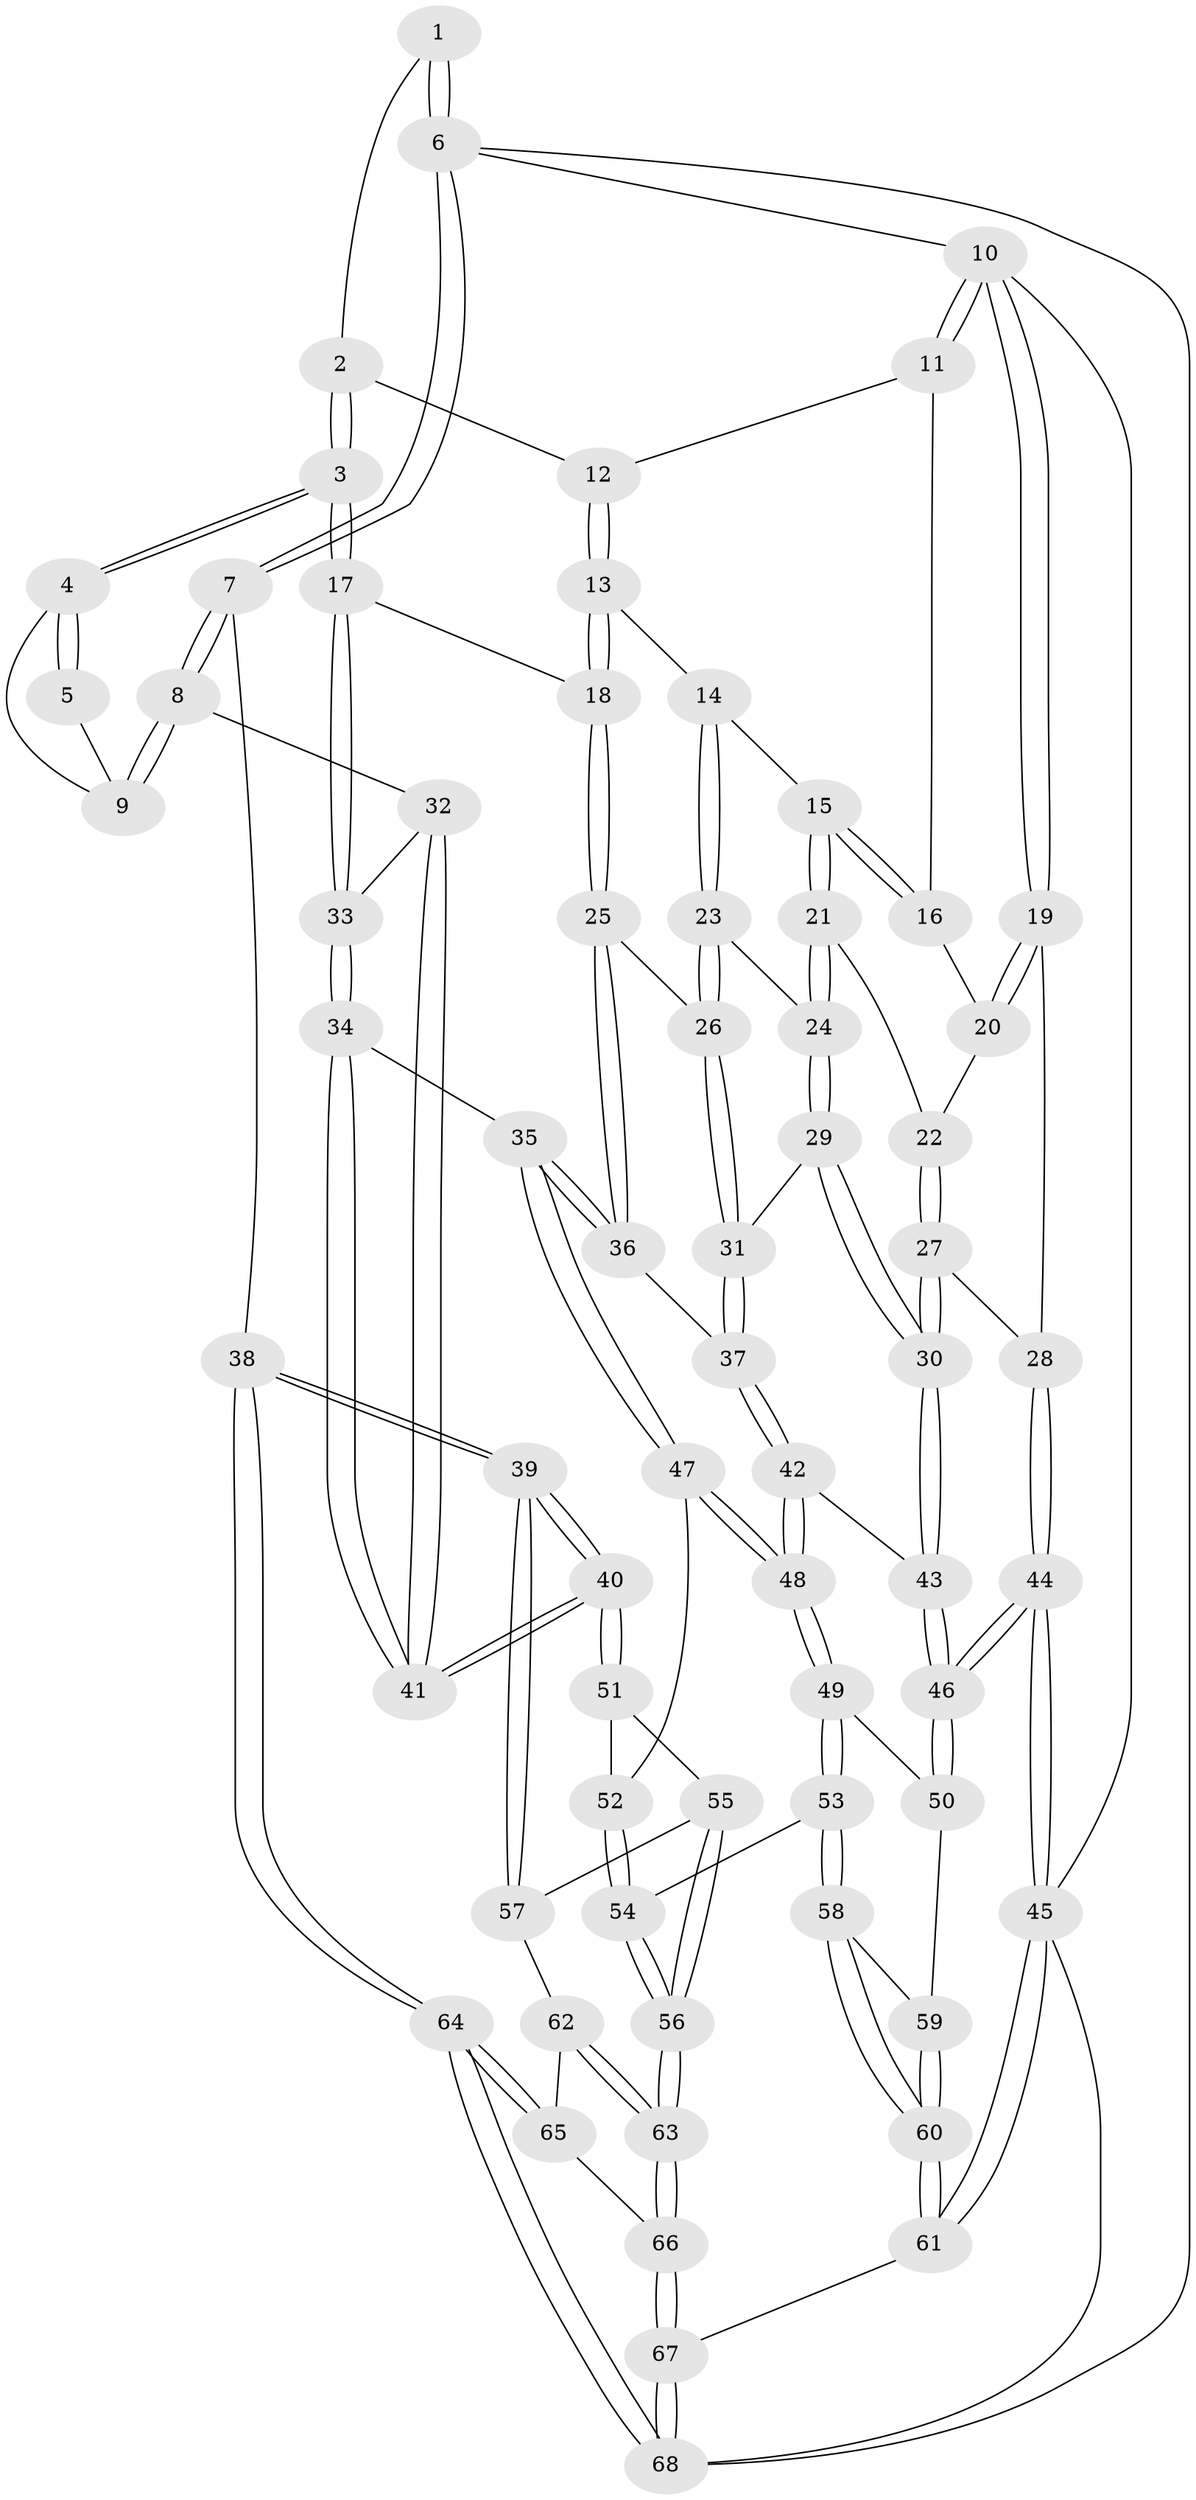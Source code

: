 // coarse degree distribution, {4: 0.4594594594594595, 2: 0.02702702702702703, 6: 0.13513513513513514, 5: 0.2702702702702703, 3: 0.10810810810810811}
// Generated by graph-tools (version 1.1) at 2025/42/03/06/25 10:42:29]
// undirected, 68 vertices, 167 edges
graph export_dot {
graph [start="1"]
  node [color=gray90,style=filled];
  1 [pos="+1+0"];
  2 [pos="+0.5938031223393676+0"];
  3 [pos="+0.7011961476398486+0.18049950773018988"];
  4 [pos="+0.7024157760962435+0.1804074477959309"];
  5 [pos="+0.8885374237902129+0"];
  6 [pos="+1+0"];
  7 [pos="+1+0.28766826973994414"];
  8 [pos="+0.9769871442917163+0.25556671130383424"];
  9 [pos="+0.8765457942637521+0.2012909450300363"];
  10 [pos="+0+0"];
  11 [pos="+0.30245214467425485+0"];
  12 [pos="+0.4827421898259738+0"];
  13 [pos="+0.4092647675661203+0.10319144841164615"];
  14 [pos="+0.39334505347945914+0.11889918335362483"];
  15 [pos="+0.34416661367110446+0.1194293866375791"];
  16 [pos="+0.2576835899573713+0.10497195630212523"];
  17 [pos="+0.6768345071606051+0.2093004376980626"];
  18 [pos="+0.5970987624819707+0.2093502442873621"];
  19 [pos="+0+0"];
  20 [pos="+0.22477252710836396+0.10695615051835544"];
  21 [pos="+0.23006715118392002+0.2436473480082837"];
  22 [pos="+0.22555581923207338+0.24287313072625816"];
  23 [pos="+0.38349469946616216+0.21932021951422662"];
  24 [pos="+0.26318255947707375+0.25992112971867554"];
  25 [pos="+0.4797712332734013+0.30371603685976223"];
  26 [pos="+0.390825545314133+0.2408162358062742"];
  27 [pos="+0.1452637763575135+0.2728101612318689"];
  28 [pos="+0+0"];
  29 [pos="+0.29219629956936677+0.3511721643971776"];
  30 [pos="+0.16398811105712746+0.38466032977446185"];
  31 [pos="+0.3340570577538549+0.36662293704926413"];
  32 [pos="+0.8032678567225114+0.36745764687358173"];
  33 [pos="+0.6799479731165552+0.33125963099678296"];
  34 [pos="+0.632948236059273+0.44113684389254576"];
  35 [pos="+0.5874842782134678+0.45851943866172085"];
  36 [pos="+0.48591609632182514+0.39464422502943447"];
  37 [pos="+0.3675025997840645+0.4232317557277048"];
  38 [pos="+1+0.7219645357585613"];
  39 [pos="+1+0.6990402344160171"];
  40 [pos="+0.9102240311935813+0.6436073337633812"];
  41 [pos="+0.8926458377798483+0.6258648705511812"];
  42 [pos="+0.34109548586078065+0.48843416830983627"];
  43 [pos="+0.14895650484750766+0.422986779152438"];
  44 [pos="+0+0.5803737672798537"];
  45 [pos="+0+1"];
  46 [pos="+0.01619386144598214+0.5578263744118338"];
  47 [pos="+0.560296000327058+0.5167299591979213"];
  48 [pos="+0.3451511217036492+0.5551857343664055"];
  49 [pos="+0.32909319050544944+0.5999876096464006"];
  50 [pos="+0.04110883322646497+0.5676410608619911"];
  51 [pos="+0.602421155974188+0.667770274752331"];
  52 [pos="+0.560083262220183+0.5361307145936237"];
  53 [pos="+0.37294008048094446+0.7169740884891215"];
  54 [pos="+0.37506019510646504+0.7175759009618703"];
  55 [pos="+0.5970705256560077+0.6753094656796205"];
  56 [pos="+0.4560203916033891+0.7604383683384122"];
  57 [pos="+0.6392555258421359+0.7740663343722778"];
  58 [pos="+0.35507838070483466+0.7314118967607467"];
  59 [pos="+0.13801918507324606+0.671064421275505"];
  60 [pos="+0.2427777860516934+0.8443349899213819"];
  61 [pos="+0.06275052959321802+1"];
  62 [pos="+0.6361809398118473+0.7854741272670641"];
  63 [pos="+0.5038157111583219+0.856607454819534"];
  64 [pos="+1+0.9383740486298995"];
  65 [pos="+0.6859554107788092+0.8640647880119419"];
  66 [pos="+0.5166352400992824+0.9162006883947342"];
  67 [pos="+0.48469308804512684+1"];
  68 [pos="+1+1"];
  1 -- 2;
  1 -- 6;
  1 -- 6;
  2 -- 3;
  2 -- 3;
  2 -- 12;
  3 -- 4;
  3 -- 4;
  3 -- 17;
  3 -- 17;
  4 -- 5;
  4 -- 5;
  4 -- 9;
  5 -- 9;
  6 -- 7;
  6 -- 7;
  6 -- 10;
  6 -- 68;
  7 -- 8;
  7 -- 8;
  7 -- 38;
  8 -- 9;
  8 -- 9;
  8 -- 32;
  10 -- 11;
  10 -- 11;
  10 -- 19;
  10 -- 19;
  10 -- 45;
  11 -- 12;
  11 -- 16;
  12 -- 13;
  12 -- 13;
  13 -- 14;
  13 -- 18;
  13 -- 18;
  14 -- 15;
  14 -- 23;
  14 -- 23;
  15 -- 16;
  15 -- 16;
  15 -- 21;
  15 -- 21;
  16 -- 20;
  17 -- 18;
  17 -- 33;
  17 -- 33;
  18 -- 25;
  18 -- 25;
  19 -- 20;
  19 -- 20;
  19 -- 28;
  20 -- 22;
  21 -- 22;
  21 -- 24;
  21 -- 24;
  22 -- 27;
  22 -- 27;
  23 -- 24;
  23 -- 26;
  23 -- 26;
  24 -- 29;
  24 -- 29;
  25 -- 26;
  25 -- 36;
  25 -- 36;
  26 -- 31;
  26 -- 31;
  27 -- 28;
  27 -- 30;
  27 -- 30;
  28 -- 44;
  28 -- 44;
  29 -- 30;
  29 -- 30;
  29 -- 31;
  30 -- 43;
  30 -- 43;
  31 -- 37;
  31 -- 37;
  32 -- 33;
  32 -- 41;
  32 -- 41;
  33 -- 34;
  33 -- 34;
  34 -- 35;
  34 -- 41;
  34 -- 41;
  35 -- 36;
  35 -- 36;
  35 -- 47;
  35 -- 47;
  36 -- 37;
  37 -- 42;
  37 -- 42;
  38 -- 39;
  38 -- 39;
  38 -- 64;
  38 -- 64;
  39 -- 40;
  39 -- 40;
  39 -- 57;
  39 -- 57;
  40 -- 41;
  40 -- 41;
  40 -- 51;
  40 -- 51;
  42 -- 43;
  42 -- 48;
  42 -- 48;
  43 -- 46;
  43 -- 46;
  44 -- 45;
  44 -- 45;
  44 -- 46;
  44 -- 46;
  45 -- 61;
  45 -- 61;
  45 -- 68;
  46 -- 50;
  46 -- 50;
  47 -- 48;
  47 -- 48;
  47 -- 52;
  48 -- 49;
  48 -- 49;
  49 -- 50;
  49 -- 53;
  49 -- 53;
  50 -- 59;
  51 -- 52;
  51 -- 55;
  52 -- 54;
  52 -- 54;
  53 -- 54;
  53 -- 58;
  53 -- 58;
  54 -- 56;
  54 -- 56;
  55 -- 56;
  55 -- 56;
  55 -- 57;
  56 -- 63;
  56 -- 63;
  57 -- 62;
  58 -- 59;
  58 -- 60;
  58 -- 60;
  59 -- 60;
  59 -- 60;
  60 -- 61;
  60 -- 61;
  61 -- 67;
  62 -- 63;
  62 -- 63;
  62 -- 65;
  63 -- 66;
  63 -- 66;
  64 -- 65;
  64 -- 65;
  64 -- 68;
  64 -- 68;
  65 -- 66;
  66 -- 67;
  66 -- 67;
  67 -- 68;
  67 -- 68;
}
